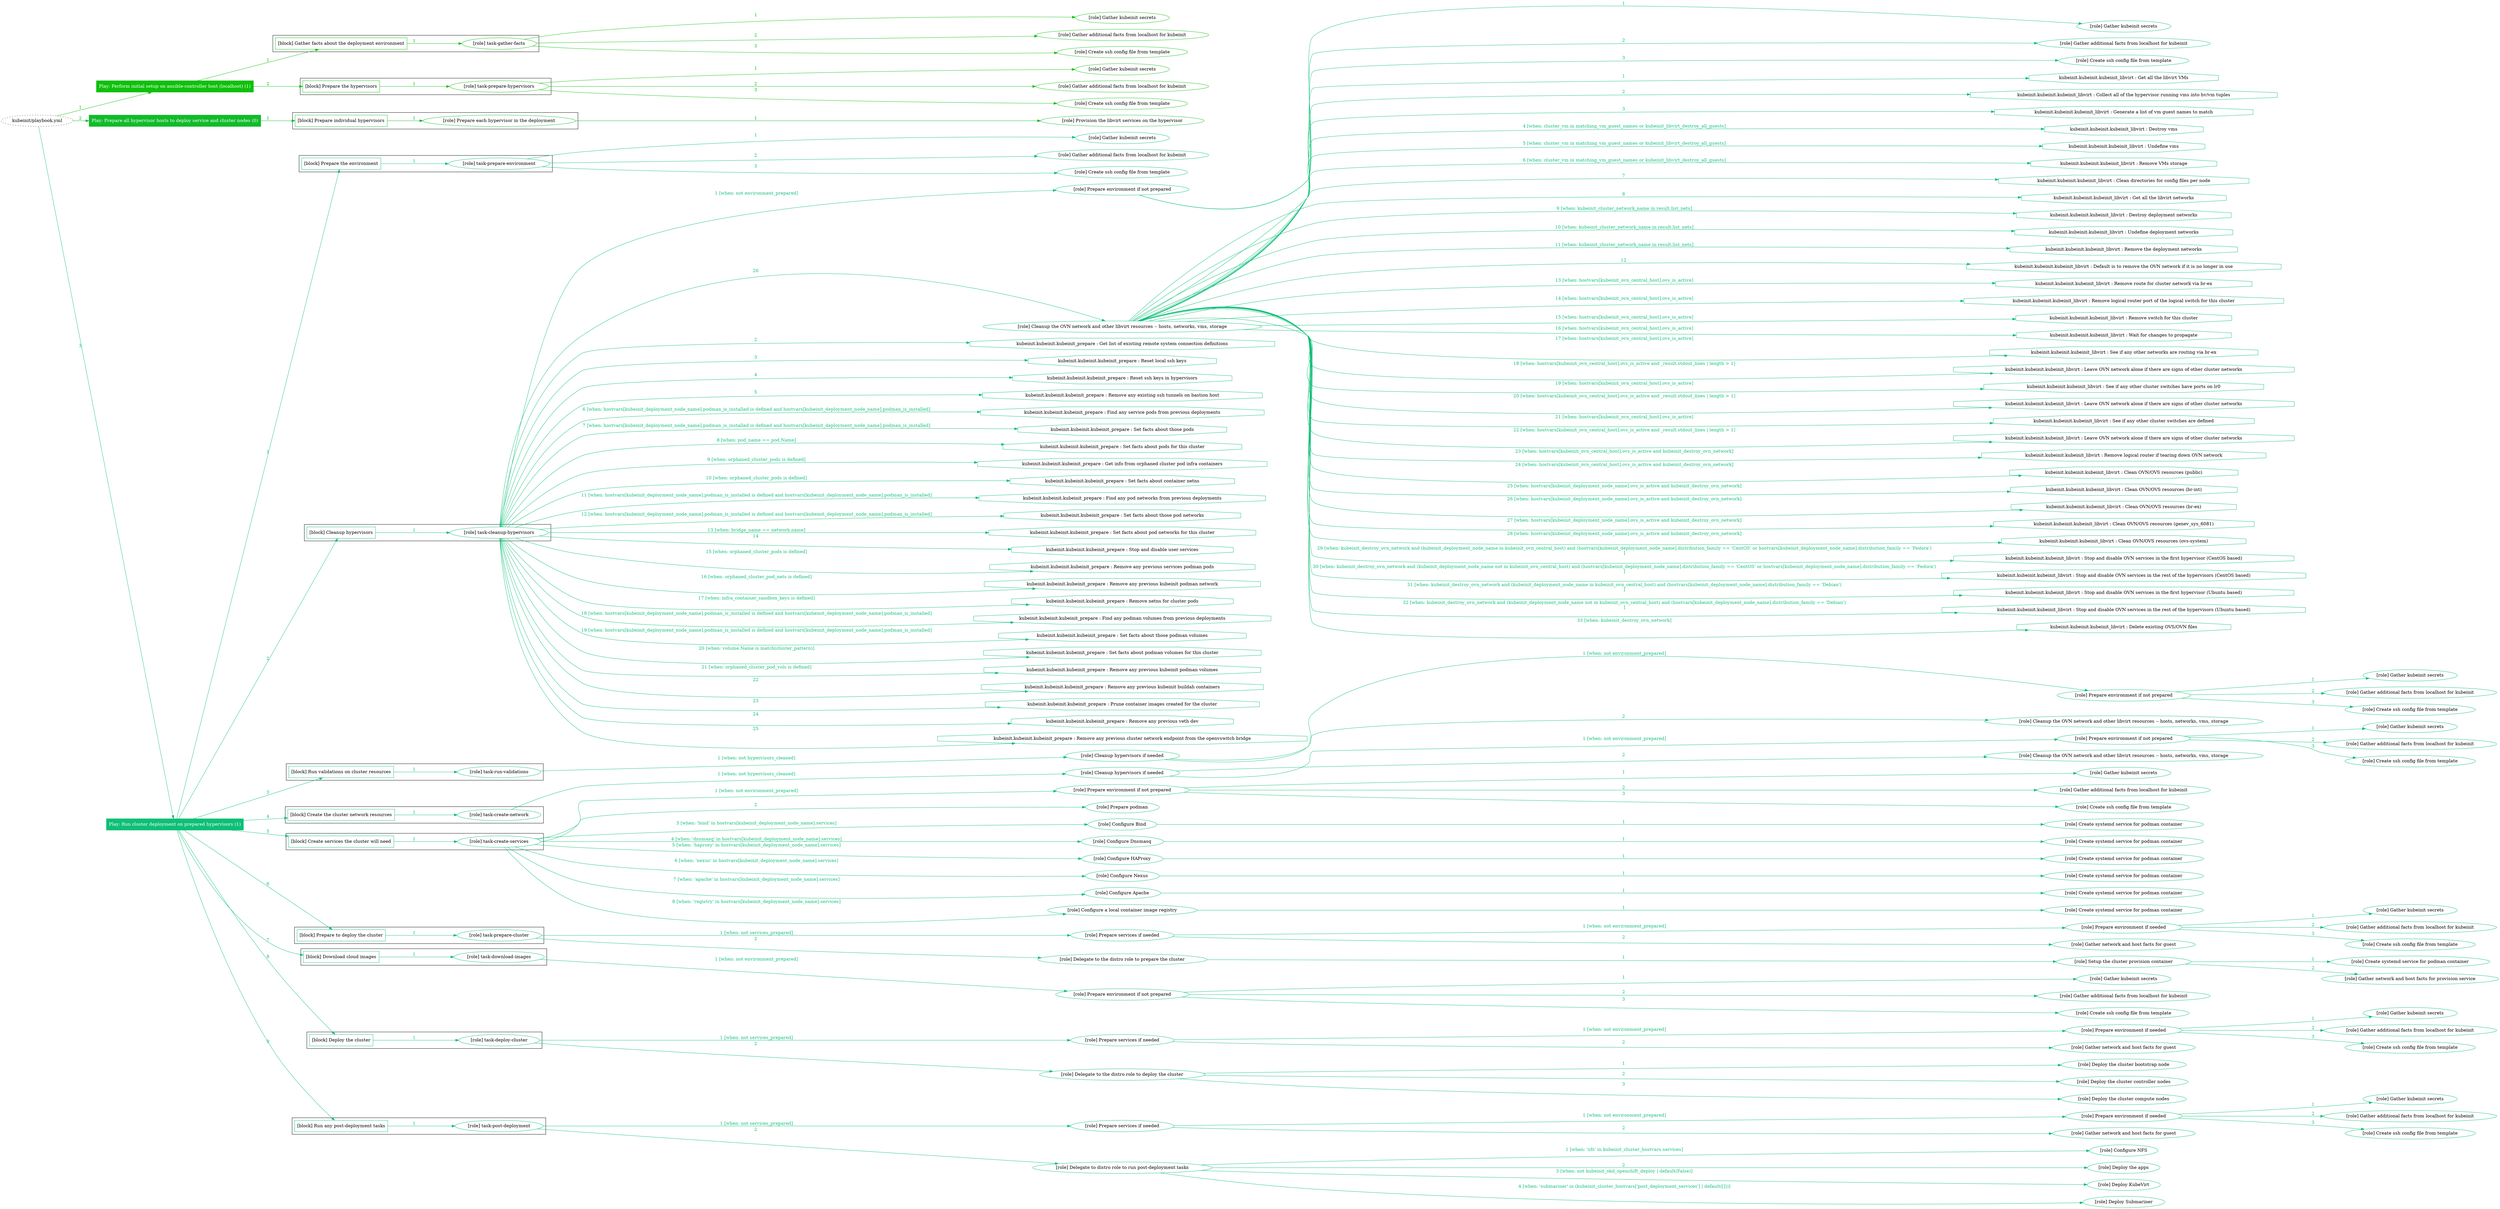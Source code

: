 digraph {
	graph [concentrate=true ordering=in rankdir=LR ratio=fill]
	edge [esep=5 sep=10]
	"kubeinit/playbook.yml" [id=root_node style=dotted]
	play_fdcb3d72 [label="Play: Perform initial setup on ansible-controller host (localhost) (1)" color="#0fc00c" fontcolor="#ffffff" id=play_fdcb3d72 shape=box style=filled tooltip=localhost]
	"kubeinit/playbook.yml" -> play_fdcb3d72 [label="1 " color="#0fc00c" fontcolor="#0fc00c" id=edge_7e9877e8 labeltooltip="1 " tooltip="1 "]
	subgraph "Gather kubeinit secrets" {
		role_06b3a6f5 [label="[role] Gather kubeinit secrets" color="#0fc00c" id=role_06b3a6f5 tooltip="Gather kubeinit secrets"]
	}
	subgraph "Gather additional facts from localhost for kubeinit" {
		role_ea8f3eae [label="[role] Gather additional facts from localhost for kubeinit" color="#0fc00c" id=role_ea8f3eae tooltip="Gather additional facts from localhost for kubeinit"]
	}
	subgraph "Create ssh config file from template" {
		role_86d40edb [label="[role] Create ssh config file from template" color="#0fc00c" id=role_86d40edb tooltip="Create ssh config file from template"]
	}
	subgraph "task-gather-facts" {
		role_804193aa [label="[role] task-gather-facts" color="#0fc00c" id=role_804193aa tooltip="task-gather-facts"]
		role_804193aa -> role_06b3a6f5 [label="1 " color="#0fc00c" fontcolor="#0fc00c" id=edge_ad43e540 labeltooltip="1 " tooltip="1 "]
		role_804193aa -> role_ea8f3eae [label="2 " color="#0fc00c" fontcolor="#0fc00c" id=edge_d5d2265a labeltooltip="2 " tooltip="2 "]
		role_804193aa -> role_86d40edb [label="3 " color="#0fc00c" fontcolor="#0fc00c" id=edge_a1a90948 labeltooltip="3 " tooltip="3 "]
	}
	subgraph "Gather kubeinit secrets" {
		role_cf3d576a [label="[role] Gather kubeinit secrets" color="#0fc00c" id=role_cf3d576a tooltip="Gather kubeinit secrets"]
	}
	subgraph "Gather additional facts from localhost for kubeinit" {
		role_b69c84c2 [label="[role] Gather additional facts from localhost for kubeinit" color="#0fc00c" id=role_b69c84c2 tooltip="Gather additional facts from localhost for kubeinit"]
	}
	subgraph "Create ssh config file from template" {
		role_00af3b7c [label="[role] Create ssh config file from template" color="#0fc00c" id=role_00af3b7c tooltip="Create ssh config file from template"]
	}
	subgraph "task-prepare-hypervisors" {
		role_bb0b88ff [label="[role] task-prepare-hypervisors" color="#0fc00c" id=role_bb0b88ff tooltip="task-prepare-hypervisors"]
		role_bb0b88ff -> role_cf3d576a [label="1 " color="#0fc00c" fontcolor="#0fc00c" id=edge_38275347 labeltooltip="1 " tooltip="1 "]
		role_bb0b88ff -> role_b69c84c2 [label="2 " color="#0fc00c" fontcolor="#0fc00c" id=edge_1592a397 labeltooltip="2 " tooltip="2 "]
		role_bb0b88ff -> role_00af3b7c [label="3 " color="#0fc00c" fontcolor="#0fc00c" id=edge_ca6659d7 labeltooltip="3 " tooltip="3 "]
	}
	subgraph "Play: Perform initial setup on ansible-controller host (localhost) (1)" {
		play_fdcb3d72 -> block_15292f8e [label=1 color="#0fc00c" fontcolor="#0fc00c" id=edge_cfc89195 labeltooltip=1 tooltip=1]
		subgraph cluster_block_15292f8e {
			block_15292f8e [label="[block] Gather facts about the deployment environment" color="#0fc00c" id=block_15292f8e labeltooltip="Gather facts about the deployment environment" shape=box tooltip="Gather facts about the deployment environment"]
			block_15292f8e -> role_804193aa [label="1 " color="#0fc00c" fontcolor="#0fc00c" id=edge_b22da332 labeltooltip="1 " tooltip="1 "]
		}
		play_fdcb3d72 -> block_d617e33f [label=2 color="#0fc00c" fontcolor="#0fc00c" id=edge_6ad4032f labeltooltip=2 tooltip=2]
		subgraph cluster_block_d617e33f {
			block_d617e33f [label="[block] Prepare the hypervisors" color="#0fc00c" id=block_d617e33f labeltooltip="Prepare the hypervisors" shape=box tooltip="Prepare the hypervisors"]
			block_d617e33f -> role_bb0b88ff [label="1 " color="#0fc00c" fontcolor="#0fc00c" id=edge_de447a98 labeltooltip="1 " tooltip="1 "]
		}
	}
	play_98c5c462 [label="Play: Prepare all hypervisor hosts to deploy service and cluster nodes (0)" color="#11bb2a" fontcolor="#ffffff" id=play_98c5c462 shape=box style=filled tooltip="Play: Prepare all hypervisor hosts to deploy service and cluster nodes (0)"]
	"kubeinit/playbook.yml" -> play_98c5c462 [label="2 " color="#11bb2a" fontcolor="#11bb2a" id=edge_669b9989 labeltooltip="2 " tooltip="2 "]
	subgraph "Provision the libvirt services on the hypervisor" {
		role_d92cc498 [label="[role] Provision the libvirt services on the hypervisor" color="#11bb2a" id=role_d92cc498 tooltip="Provision the libvirt services on the hypervisor"]
	}
	subgraph "Prepare each hypervisor in the deployment" {
		role_932547b9 [label="[role] Prepare each hypervisor in the deployment" color="#11bb2a" id=role_932547b9 tooltip="Prepare each hypervisor in the deployment"]
		role_932547b9 -> role_d92cc498 [label="1 " color="#11bb2a" fontcolor="#11bb2a" id=edge_29ef42af labeltooltip="1 " tooltip="1 "]
	}
	subgraph "Play: Prepare all hypervisor hosts to deploy service and cluster nodes (0)" {
		play_98c5c462 -> block_b26f98eb [label=1 color="#11bb2a" fontcolor="#11bb2a" id=edge_7a754801 labeltooltip=1 tooltip=1]
		subgraph cluster_block_b26f98eb {
			block_b26f98eb [label="[block] Prepare individual hypervisors" color="#11bb2a" id=block_b26f98eb labeltooltip="Prepare individual hypervisors" shape=box tooltip="Prepare individual hypervisors"]
			block_b26f98eb -> role_932547b9 [label="1 " color="#11bb2a" fontcolor="#11bb2a" id=edge_ad02760c labeltooltip="1 " tooltip="1 "]
		}
	}
	play_cbe9e3f4 [label="Play: Run cluster deployment on prepared hypervisors (1)" color="#0dbf77" fontcolor="#ffffff" id=play_cbe9e3f4 shape=box style=filled tooltip=localhost]
	"kubeinit/playbook.yml" -> play_cbe9e3f4 [label="3 " color="#0dbf77" fontcolor="#0dbf77" id=edge_007e697c labeltooltip="3 " tooltip="3 "]
	subgraph "Gather kubeinit secrets" {
		role_5bb9947d [label="[role] Gather kubeinit secrets" color="#0dbf77" id=role_5bb9947d tooltip="Gather kubeinit secrets"]
	}
	subgraph "Gather additional facts from localhost for kubeinit" {
		role_79040010 [label="[role] Gather additional facts from localhost for kubeinit" color="#0dbf77" id=role_79040010 tooltip="Gather additional facts from localhost for kubeinit"]
	}
	subgraph "Create ssh config file from template" {
		role_7bfa3ffd [label="[role] Create ssh config file from template" color="#0dbf77" id=role_7bfa3ffd tooltip="Create ssh config file from template"]
	}
	subgraph "task-prepare-environment" {
		role_d67eef5b [label="[role] task-prepare-environment" color="#0dbf77" id=role_d67eef5b tooltip="task-prepare-environment"]
		role_d67eef5b -> role_5bb9947d [label="1 " color="#0dbf77" fontcolor="#0dbf77" id=edge_0d2aaadc labeltooltip="1 " tooltip="1 "]
		role_d67eef5b -> role_79040010 [label="2 " color="#0dbf77" fontcolor="#0dbf77" id=edge_0a014d4e labeltooltip="2 " tooltip="2 "]
		role_d67eef5b -> role_7bfa3ffd [label="3 " color="#0dbf77" fontcolor="#0dbf77" id=edge_cef232e4 labeltooltip="3 " tooltip="3 "]
	}
	subgraph "Gather kubeinit secrets" {
		role_367bf668 [label="[role] Gather kubeinit secrets" color="#0dbf77" id=role_367bf668 tooltip="Gather kubeinit secrets"]
	}
	subgraph "Gather additional facts from localhost for kubeinit" {
		role_4ee8a279 [label="[role] Gather additional facts from localhost for kubeinit" color="#0dbf77" id=role_4ee8a279 tooltip="Gather additional facts from localhost for kubeinit"]
	}
	subgraph "Create ssh config file from template" {
		role_69f024a6 [label="[role] Create ssh config file from template" color="#0dbf77" id=role_69f024a6 tooltip="Create ssh config file from template"]
	}
	subgraph "Prepare environment if not prepared" {
		role_ad55bf66 [label="[role] Prepare environment if not prepared" color="#0dbf77" id=role_ad55bf66 tooltip="Prepare environment if not prepared"]
		role_ad55bf66 -> role_367bf668 [label="1 " color="#0dbf77" fontcolor="#0dbf77" id=edge_38b1c18f labeltooltip="1 " tooltip="1 "]
		role_ad55bf66 -> role_4ee8a279 [label="2 " color="#0dbf77" fontcolor="#0dbf77" id=edge_fdc58aa9 labeltooltip="2 " tooltip="2 "]
		role_ad55bf66 -> role_69f024a6 [label="3 " color="#0dbf77" fontcolor="#0dbf77" id=edge_eb208bd6 labeltooltip="3 " tooltip="3 "]
	}
	subgraph "Cleanup the OVN network and other libvirt resources -- hosts, networks, vms, storage" {
		role_752ac4f6 [label="[role] Cleanup the OVN network and other libvirt resources -- hosts, networks, vms, storage" color="#0dbf77" id=role_752ac4f6 tooltip="Cleanup the OVN network and other libvirt resources -- hosts, networks, vms, storage"]
		task_36df076a [label="kubeinit.kubeinit.kubeinit_libvirt : Get all the libvirt VMs" color="#0dbf77" id=task_36df076a shape=octagon tooltip="kubeinit.kubeinit.kubeinit_libvirt : Get all the libvirt VMs"]
		role_752ac4f6 -> task_36df076a [label="1 " color="#0dbf77" fontcolor="#0dbf77" id=edge_4c66e3fd labeltooltip="1 " tooltip="1 "]
		task_6dc9e273 [label="kubeinit.kubeinit.kubeinit_libvirt : Collect all of the hypervisor running vms into hv/vm tuples" color="#0dbf77" id=task_6dc9e273 shape=octagon tooltip="kubeinit.kubeinit.kubeinit_libvirt : Collect all of the hypervisor running vms into hv/vm tuples"]
		role_752ac4f6 -> task_6dc9e273 [label="2 " color="#0dbf77" fontcolor="#0dbf77" id=edge_7a226d35 labeltooltip="2 " tooltip="2 "]
		task_ea95460e [label="kubeinit.kubeinit.kubeinit_libvirt : Generate a list of vm guest names to match" color="#0dbf77" id=task_ea95460e shape=octagon tooltip="kubeinit.kubeinit.kubeinit_libvirt : Generate a list of vm guest names to match"]
		role_752ac4f6 -> task_ea95460e [label="3 " color="#0dbf77" fontcolor="#0dbf77" id=edge_e1bb7842 labeltooltip="3 " tooltip="3 "]
		task_65701fe5 [label="kubeinit.kubeinit.kubeinit_libvirt : Destroy vms" color="#0dbf77" id=task_65701fe5 shape=octagon tooltip="kubeinit.kubeinit.kubeinit_libvirt : Destroy vms"]
		role_752ac4f6 -> task_65701fe5 [label="4 [when: cluster_vm in matching_vm_guest_names or kubeinit_libvirt_destroy_all_guests]" color="#0dbf77" fontcolor="#0dbf77" id=edge_c7239461 labeltooltip="4 [when: cluster_vm in matching_vm_guest_names or kubeinit_libvirt_destroy_all_guests]" tooltip="4 [when: cluster_vm in matching_vm_guest_names or kubeinit_libvirt_destroy_all_guests]"]
		task_0a832ca2 [label="kubeinit.kubeinit.kubeinit_libvirt : Undefine vms" color="#0dbf77" id=task_0a832ca2 shape=octagon tooltip="kubeinit.kubeinit.kubeinit_libvirt : Undefine vms"]
		role_752ac4f6 -> task_0a832ca2 [label="5 [when: cluster_vm in matching_vm_guest_names or kubeinit_libvirt_destroy_all_guests]" color="#0dbf77" fontcolor="#0dbf77" id=edge_b81708f8 labeltooltip="5 [when: cluster_vm in matching_vm_guest_names or kubeinit_libvirt_destroy_all_guests]" tooltip="5 [when: cluster_vm in matching_vm_guest_names or kubeinit_libvirt_destroy_all_guests]"]
		task_a959f21e [label="kubeinit.kubeinit.kubeinit_libvirt : Remove VMs storage" color="#0dbf77" id=task_a959f21e shape=octagon tooltip="kubeinit.kubeinit.kubeinit_libvirt : Remove VMs storage"]
		role_752ac4f6 -> task_a959f21e [label="6 [when: cluster_vm in matching_vm_guest_names or kubeinit_libvirt_destroy_all_guests]" color="#0dbf77" fontcolor="#0dbf77" id=edge_26cdf644 labeltooltip="6 [when: cluster_vm in matching_vm_guest_names or kubeinit_libvirt_destroy_all_guests]" tooltip="6 [when: cluster_vm in matching_vm_guest_names or kubeinit_libvirt_destroy_all_guests]"]
		task_dec814f5 [label="kubeinit.kubeinit.kubeinit_libvirt : Clean directories for config files per node" color="#0dbf77" id=task_dec814f5 shape=octagon tooltip="kubeinit.kubeinit.kubeinit_libvirt : Clean directories for config files per node"]
		role_752ac4f6 -> task_dec814f5 [label="7 " color="#0dbf77" fontcolor="#0dbf77" id=edge_b5edd349 labeltooltip="7 " tooltip="7 "]
		task_b51fd096 [label="kubeinit.kubeinit.kubeinit_libvirt : Get all the libvirt networks" color="#0dbf77" id=task_b51fd096 shape=octagon tooltip="kubeinit.kubeinit.kubeinit_libvirt : Get all the libvirt networks"]
		role_752ac4f6 -> task_b51fd096 [label="8 " color="#0dbf77" fontcolor="#0dbf77" id=edge_935c45eb labeltooltip="8 " tooltip="8 "]
		task_e01f0537 [label="kubeinit.kubeinit.kubeinit_libvirt : Destroy deployment networks" color="#0dbf77" id=task_e01f0537 shape=octagon tooltip="kubeinit.kubeinit.kubeinit_libvirt : Destroy deployment networks"]
		role_752ac4f6 -> task_e01f0537 [label="9 [when: kubeinit_cluster_network_name in result.list_nets]" color="#0dbf77" fontcolor="#0dbf77" id=edge_04bc999f labeltooltip="9 [when: kubeinit_cluster_network_name in result.list_nets]" tooltip="9 [when: kubeinit_cluster_network_name in result.list_nets]"]
		task_9b506703 [label="kubeinit.kubeinit.kubeinit_libvirt : Undefine deployment networks" color="#0dbf77" id=task_9b506703 shape=octagon tooltip="kubeinit.kubeinit.kubeinit_libvirt : Undefine deployment networks"]
		role_752ac4f6 -> task_9b506703 [label="10 [when: kubeinit_cluster_network_name in result.list_nets]" color="#0dbf77" fontcolor="#0dbf77" id=edge_2e7e3ba2 labeltooltip="10 [when: kubeinit_cluster_network_name in result.list_nets]" tooltip="10 [when: kubeinit_cluster_network_name in result.list_nets]"]
		task_8291fd2e [label="kubeinit.kubeinit.kubeinit_libvirt : Remove the deployment networks" color="#0dbf77" id=task_8291fd2e shape=octagon tooltip="kubeinit.kubeinit.kubeinit_libvirt : Remove the deployment networks"]
		role_752ac4f6 -> task_8291fd2e [label="11 [when: kubeinit_cluster_network_name in result.list_nets]" color="#0dbf77" fontcolor="#0dbf77" id=edge_a58b844b labeltooltip="11 [when: kubeinit_cluster_network_name in result.list_nets]" tooltip="11 [when: kubeinit_cluster_network_name in result.list_nets]"]
		task_af3efc54 [label="kubeinit.kubeinit.kubeinit_libvirt : Default is to remove the OVN network if it is no longer in use" color="#0dbf77" id=task_af3efc54 shape=octagon tooltip="kubeinit.kubeinit.kubeinit_libvirt : Default is to remove the OVN network if it is no longer in use"]
		role_752ac4f6 -> task_af3efc54 [label="12 " color="#0dbf77" fontcolor="#0dbf77" id=edge_f6ad1110 labeltooltip="12 " tooltip="12 "]
		task_5be83cb1 [label="kubeinit.kubeinit.kubeinit_libvirt : Remove route for cluster network via br-ex" color="#0dbf77" id=task_5be83cb1 shape=octagon tooltip="kubeinit.kubeinit.kubeinit_libvirt : Remove route for cluster network via br-ex"]
		role_752ac4f6 -> task_5be83cb1 [label="13 [when: hostvars[kubeinit_ovn_central_host].ovs_is_active]" color="#0dbf77" fontcolor="#0dbf77" id=edge_08f216ba labeltooltip="13 [when: hostvars[kubeinit_ovn_central_host].ovs_is_active]" tooltip="13 [when: hostvars[kubeinit_ovn_central_host].ovs_is_active]"]
		task_f8db6bfa [label="kubeinit.kubeinit.kubeinit_libvirt : Remove logical router port of the logical switch for this cluster" color="#0dbf77" id=task_f8db6bfa shape=octagon tooltip="kubeinit.kubeinit.kubeinit_libvirt : Remove logical router port of the logical switch for this cluster"]
		role_752ac4f6 -> task_f8db6bfa [label="14 [when: hostvars[kubeinit_ovn_central_host].ovs_is_active]" color="#0dbf77" fontcolor="#0dbf77" id=edge_bef33b6f labeltooltip="14 [when: hostvars[kubeinit_ovn_central_host].ovs_is_active]" tooltip="14 [when: hostvars[kubeinit_ovn_central_host].ovs_is_active]"]
		task_a5d5c3dd [label="kubeinit.kubeinit.kubeinit_libvirt : Remove switch for this cluster" color="#0dbf77" id=task_a5d5c3dd shape=octagon tooltip="kubeinit.kubeinit.kubeinit_libvirt : Remove switch for this cluster"]
		role_752ac4f6 -> task_a5d5c3dd [label="15 [when: hostvars[kubeinit_ovn_central_host].ovs_is_active]" color="#0dbf77" fontcolor="#0dbf77" id=edge_8c64d3cb labeltooltip="15 [when: hostvars[kubeinit_ovn_central_host].ovs_is_active]" tooltip="15 [when: hostvars[kubeinit_ovn_central_host].ovs_is_active]"]
		task_d28d523b [label="kubeinit.kubeinit.kubeinit_libvirt : Wait for changes to propagate" color="#0dbf77" id=task_d28d523b shape=octagon tooltip="kubeinit.kubeinit.kubeinit_libvirt : Wait for changes to propagate"]
		role_752ac4f6 -> task_d28d523b [label="16 [when: hostvars[kubeinit_ovn_central_host].ovs_is_active]" color="#0dbf77" fontcolor="#0dbf77" id=edge_2cf34205 labeltooltip="16 [when: hostvars[kubeinit_ovn_central_host].ovs_is_active]" tooltip="16 [when: hostvars[kubeinit_ovn_central_host].ovs_is_active]"]
		task_00e02be3 [label="kubeinit.kubeinit.kubeinit_libvirt : See if any other networks are routing via br-ex" color="#0dbf77" id=task_00e02be3 shape=octagon tooltip="kubeinit.kubeinit.kubeinit_libvirt : See if any other networks are routing via br-ex"]
		role_752ac4f6 -> task_00e02be3 [label="17 [when: hostvars[kubeinit_ovn_central_host].ovs_is_active]" color="#0dbf77" fontcolor="#0dbf77" id=edge_223703f0 labeltooltip="17 [when: hostvars[kubeinit_ovn_central_host].ovs_is_active]" tooltip="17 [when: hostvars[kubeinit_ovn_central_host].ovs_is_active]"]
		task_a3abb58c [label="kubeinit.kubeinit.kubeinit_libvirt : Leave OVN network alone if there are signs of other cluster networks" color="#0dbf77" id=task_a3abb58c shape=octagon tooltip="kubeinit.kubeinit.kubeinit_libvirt : Leave OVN network alone if there are signs of other cluster networks"]
		role_752ac4f6 -> task_a3abb58c [label="18 [when: hostvars[kubeinit_ovn_central_host].ovs_is_active and _result.stdout_lines | length > 1]" color="#0dbf77" fontcolor="#0dbf77" id=edge_d679fd3f labeltooltip="18 [when: hostvars[kubeinit_ovn_central_host].ovs_is_active and _result.stdout_lines | length > 1]" tooltip="18 [when: hostvars[kubeinit_ovn_central_host].ovs_is_active and _result.stdout_lines | length > 1]"]
		task_beb5dff9 [label="kubeinit.kubeinit.kubeinit_libvirt : See if any other cluster switches have ports on lr0" color="#0dbf77" id=task_beb5dff9 shape=octagon tooltip="kubeinit.kubeinit.kubeinit_libvirt : See if any other cluster switches have ports on lr0"]
		role_752ac4f6 -> task_beb5dff9 [label="19 [when: hostvars[kubeinit_ovn_central_host].ovs_is_active]" color="#0dbf77" fontcolor="#0dbf77" id=edge_8d270f5f labeltooltip="19 [when: hostvars[kubeinit_ovn_central_host].ovs_is_active]" tooltip="19 [when: hostvars[kubeinit_ovn_central_host].ovs_is_active]"]
		task_d4ba8c26 [label="kubeinit.kubeinit.kubeinit_libvirt : Leave OVN network alone if there are signs of other cluster networks" color="#0dbf77" id=task_d4ba8c26 shape=octagon tooltip="kubeinit.kubeinit.kubeinit_libvirt : Leave OVN network alone if there are signs of other cluster networks"]
		role_752ac4f6 -> task_d4ba8c26 [label="20 [when: hostvars[kubeinit_ovn_central_host].ovs_is_active and _result.stdout_lines | length > 1]" color="#0dbf77" fontcolor="#0dbf77" id=edge_bff03e13 labeltooltip="20 [when: hostvars[kubeinit_ovn_central_host].ovs_is_active and _result.stdout_lines | length > 1]" tooltip="20 [when: hostvars[kubeinit_ovn_central_host].ovs_is_active and _result.stdout_lines | length > 1]"]
		task_8c31a067 [label="kubeinit.kubeinit.kubeinit_libvirt : See if any other cluster switches are defined" color="#0dbf77" id=task_8c31a067 shape=octagon tooltip="kubeinit.kubeinit.kubeinit_libvirt : See if any other cluster switches are defined"]
		role_752ac4f6 -> task_8c31a067 [label="21 [when: hostvars[kubeinit_ovn_central_host].ovs_is_active]" color="#0dbf77" fontcolor="#0dbf77" id=edge_1ee4ea57 labeltooltip="21 [when: hostvars[kubeinit_ovn_central_host].ovs_is_active]" tooltip="21 [when: hostvars[kubeinit_ovn_central_host].ovs_is_active]"]
		task_eada6190 [label="kubeinit.kubeinit.kubeinit_libvirt : Leave OVN network alone if there are signs of other cluster networks" color="#0dbf77" id=task_eada6190 shape=octagon tooltip="kubeinit.kubeinit.kubeinit_libvirt : Leave OVN network alone if there are signs of other cluster networks"]
		role_752ac4f6 -> task_eada6190 [label="22 [when: hostvars[kubeinit_ovn_central_host].ovs_is_active and _result.stdout_lines | length > 1]" color="#0dbf77" fontcolor="#0dbf77" id=edge_924b53bb labeltooltip="22 [when: hostvars[kubeinit_ovn_central_host].ovs_is_active and _result.stdout_lines | length > 1]" tooltip="22 [when: hostvars[kubeinit_ovn_central_host].ovs_is_active and _result.stdout_lines | length > 1]"]
		task_39528ea6 [label="kubeinit.kubeinit.kubeinit_libvirt : Remove logical router if tearing down OVN network" color="#0dbf77" id=task_39528ea6 shape=octagon tooltip="kubeinit.kubeinit.kubeinit_libvirt : Remove logical router if tearing down OVN network"]
		role_752ac4f6 -> task_39528ea6 [label="23 [when: hostvars[kubeinit_ovn_central_host].ovs_is_active and kubeinit_destroy_ovn_network]" color="#0dbf77" fontcolor="#0dbf77" id=edge_04136184 labeltooltip="23 [when: hostvars[kubeinit_ovn_central_host].ovs_is_active and kubeinit_destroy_ovn_network]" tooltip="23 [when: hostvars[kubeinit_ovn_central_host].ovs_is_active and kubeinit_destroy_ovn_network]"]
		task_f88bed0e [label="kubeinit.kubeinit.kubeinit_libvirt : Clean OVN/OVS resources (public)" color="#0dbf77" id=task_f88bed0e shape=octagon tooltip="kubeinit.kubeinit.kubeinit_libvirt : Clean OVN/OVS resources (public)"]
		role_752ac4f6 -> task_f88bed0e [label="24 [when: hostvars[kubeinit_ovn_central_host].ovs_is_active and kubeinit_destroy_ovn_network]" color="#0dbf77" fontcolor="#0dbf77" id=edge_e1e02cf5 labeltooltip="24 [when: hostvars[kubeinit_ovn_central_host].ovs_is_active and kubeinit_destroy_ovn_network]" tooltip="24 [when: hostvars[kubeinit_ovn_central_host].ovs_is_active and kubeinit_destroy_ovn_network]"]
		task_718feb37 [label="kubeinit.kubeinit.kubeinit_libvirt : Clean OVN/OVS resources (br-int)" color="#0dbf77" id=task_718feb37 shape=octagon tooltip="kubeinit.kubeinit.kubeinit_libvirt : Clean OVN/OVS resources (br-int)"]
		role_752ac4f6 -> task_718feb37 [label="25 [when: hostvars[kubeinit_deployment_node_name].ovs_is_active and kubeinit_destroy_ovn_network]" color="#0dbf77" fontcolor="#0dbf77" id=edge_e52ec13f labeltooltip="25 [when: hostvars[kubeinit_deployment_node_name].ovs_is_active and kubeinit_destroy_ovn_network]" tooltip="25 [when: hostvars[kubeinit_deployment_node_name].ovs_is_active and kubeinit_destroy_ovn_network]"]
		task_2874d0b7 [label="kubeinit.kubeinit.kubeinit_libvirt : Clean OVN/OVS resources (br-ex)" color="#0dbf77" id=task_2874d0b7 shape=octagon tooltip="kubeinit.kubeinit.kubeinit_libvirt : Clean OVN/OVS resources (br-ex)"]
		role_752ac4f6 -> task_2874d0b7 [label="26 [when: hostvars[kubeinit_deployment_node_name].ovs_is_active and kubeinit_destroy_ovn_network]" color="#0dbf77" fontcolor="#0dbf77" id=edge_c63f96f3 labeltooltip="26 [when: hostvars[kubeinit_deployment_node_name].ovs_is_active and kubeinit_destroy_ovn_network]" tooltip="26 [when: hostvars[kubeinit_deployment_node_name].ovs_is_active and kubeinit_destroy_ovn_network]"]
		task_2ca45225 [label="kubeinit.kubeinit.kubeinit_libvirt : Clean OVN/OVS resources (genev_sys_6081)" color="#0dbf77" id=task_2ca45225 shape=octagon tooltip="kubeinit.kubeinit.kubeinit_libvirt : Clean OVN/OVS resources (genev_sys_6081)"]
		role_752ac4f6 -> task_2ca45225 [label="27 [when: hostvars[kubeinit_deployment_node_name].ovs_is_active and kubeinit_destroy_ovn_network]" color="#0dbf77" fontcolor="#0dbf77" id=edge_895e4871 labeltooltip="27 [when: hostvars[kubeinit_deployment_node_name].ovs_is_active and kubeinit_destroy_ovn_network]" tooltip="27 [when: hostvars[kubeinit_deployment_node_name].ovs_is_active and kubeinit_destroy_ovn_network]"]
		task_c66ef5ef [label="kubeinit.kubeinit.kubeinit_libvirt : Clean OVN/OVS resources (ovs-system)" color="#0dbf77" id=task_c66ef5ef shape=octagon tooltip="kubeinit.kubeinit.kubeinit_libvirt : Clean OVN/OVS resources (ovs-system)"]
		role_752ac4f6 -> task_c66ef5ef [label="28 [when: hostvars[kubeinit_deployment_node_name].ovs_is_active and kubeinit_destroy_ovn_network]" color="#0dbf77" fontcolor="#0dbf77" id=edge_83c4d71d labeltooltip="28 [when: hostvars[kubeinit_deployment_node_name].ovs_is_active and kubeinit_destroy_ovn_network]" tooltip="28 [when: hostvars[kubeinit_deployment_node_name].ovs_is_active and kubeinit_destroy_ovn_network]"]
		task_e4859220 [label="kubeinit.kubeinit.kubeinit_libvirt : Stop and disable OVN services in the first hypervisor (CentOS based)" color="#0dbf77" id=task_e4859220 shape=octagon tooltip="kubeinit.kubeinit.kubeinit_libvirt : Stop and disable OVN services in the first hypervisor (CentOS based)"]
		role_752ac4f6 -> task_e4859220 [label="29 [when: kubeinit_destroy_ovn_network and (kubeinit_deployment_node_name in kubeinit_ovn_central_host) and (hostvars[kubeinit_deployment_node_name].distribution_family == 'CentOS' or hostvars[kubeinit_deployment_node_name].distribution_family == 'Fedora')
]" color="#0dbf77" fontcolor="#0dbf77" id=edge_b3362213 labeltooltip="29 [when: kubeinit_destroy_ovn_network and (kubeinit_deployment_node_name in kubeinit_ovn_central_host) and (hostvars[kubeinit_deployment_node_name].distribution_family == 'CentOS' or hostvars[kubeinit_deployment_node_name].distribution_family == 'Fedora')
]" tooltip="29 [when: kubeinit_destroy_ovn_network and (kubeinit_deployment_node_name in kubeinit_ovn_central_host) and (hostvars[kubeinit_deployment_node_name].distribution_family == 'CentOS' or hostvars[kubeinit_deployment_node_name].distribution_family == 'Fedora')
]"]
		task_42f75b08 [label="kubeinit.kubeinit.kubeinit_libvirt : Stop and disable OVN services in the rest of the hypervisors (CentOS based)" color="#0dbf77" id=task_42f75b08 shape=octagon tooltip="kubeinit.kubeinit.kubeinit_libvirt : Stop and disable OVN services in the rest of the hypervisors (CentOS based)"]
		role_752ac4f6 -> task_42f75b08 [label="30 [when: kubeinit_destroy_ovn_network and (kubeinit_deployment_node_name not in kubeinit_ovn_central_host) and (hostvars[kubeinit_deployment_node_name].distribution_family == 'CentOS' or hostvars[kubeinit_deployment_node_name].distribution_family == 'Fedora')
]" color="#0dbf77" fontcolor="#0dbf77" id=edge_a820b51d labeltooltip="30 [when: kubeinit_destroy_ovn_network and (kubeinit_deployment_node_name not in kubeinit_ovn_central_host) and (hostvars[kubeinit_deployment_node_name].distribution_family == 'CentOS' or hostvars[kubeinit_deployment_node_name].distribution_family == 'Fedora')
]" tooltip="30 [when: kubeinit_destroy_ovn_network and (kubeinit_deployment_node_name not in kubeinit_ovn_central_host) and (hostvars[kubeinit_deployment_node_name].distribution_family == 'CentOS' or hostvars[kubeinit_deployment_node_name].distribution_family == 'Fedora')
]"]
		task_27f8e381 [label="kubeinit.kubeinit.kubeinit_libvirt : Stop and disable OVN services in the first hypervisor (Ubuntu based)" color="#0dbf77" id=task_27f8e381 shape=octagon tooltip="kubeinit.kubeinit.kubeinit_libvirt : Stop and disable OVN services in the first hypervisor (Ubuntu based)"]
		role_752ac4f6 -> task_27f8e381 [label="31 [when: kubeinit_destroy_ovn_network and (kubeinit_deployment_node_name in kubeinit_ovn_central_host) and (hostvars[kubeinit_deployment_node_name].distribution_family == 'Debian')
]" color="#0dbf77" fontcolor="#0dbf77" id=edge_d6be4404 labeltooltip="31 [when: kubeinit_destroy_ovn_network and (kubeinit_deployment_node_name in kubeinit_ovn_central_host) and (hostvars[kubeinit_deployment_node_name].distribution_family == 'Debian')
]" tooltip="31 [when: kubeinit_destroy_ovn_network and (kubeinit_deployment_node_name in kubeinit_ovn_central_host) and (hostvars[kubeinit_deployment_node_name].distribution_family == 'Debian')
]"]
		task_231eea46 [label="kubeinit.kubeinit.kubeinit_libvirt : Stop and disable OVN services in the rest of the hypervisors (Ubuntu based)" color="#0dbf77" id=task_231eea46 shape=octagon tooltip="kubeinit.kubeinit.kubeinit_libvirt : Stop and disable OVN services in the rest of the hypervisors (Ubuntu based)"]
		role_752ac4f6 -> task_231eea46 [label="32 [when: kubeinit_destroy_ovn_network and (kubeinit_deployment_node_name not in kubeinit_ovn_central_host) and (hostvars[kubeinit_deployment_node_name].distribution_family == 'Debian')
]" color="#0dbf77" fontcolor="#0dbf77" id=edge_660a9f7d labeltooltip="32 [when: kubeinit_destroy_ovn_network and (kubeinit_deployment_node_name not in kubeinit_ovn_central_host) and (hostvars[kubeinit_deployment_node_name].distribution_family == 'Debian')
]" tooltip="32 [when: kubeinit_destroy_ovn_network and (kubeinit_deployment_node_name not in kubeinit_ovn_central_host) and (hostvars[kubeinit_deployment_node_name].distribution_family == 'Debian')
]"]
		task_5b6a85cd [label="kubeinit.kubeinit.kubeinit_libvirt : Delete existing OVS/OVN files" color="#0dbf77" id=task_5b6a85cd shape=octagon tooltip="kubeinit.kubeinit.kubeinit_libvirt : Delete existing OVS/OVN files"]
		role_752ac4f6 -> task_5b6a85cd [label="33 [when: kubeinit_destroy_ovn_network]" color="#0dbf77" fontcolor="#0dbf77" id=edge_0cb751e2 labeltooltip="33 [when: kubeinit_destroy_ovn_network]" tooltip="33 [when: kubeinit_destroy_ovn_network]"]
	}
	subgraph "task-cleanup-hypervisors" {
		role_beff9a69 [label="[role] task-cleanup-hypervisors" color="#0dbf77" id=role_beff9a69 tooltip="task-cleanup-hypervisors"]
		role_beff9a69 -> role_ad55bf66 [label="1 [when: not environment_prepared]" color="#0dbf77" fontcolor="#0dbf77" id=edge_7e2e13a9 labeltooltip="1 [when: not environment_prepared]" tooltip="1 [when: not environment_prepared]"]
		task_a886a9c6 [label="kubeinit.kubeinit.kubeinit_prepare : Get list of existing remote system connection definitions" color="#0dbf77" id=task_a886a9c6 shape=octagon tooltip="kubeinit.kubeinit.kubeinit_prepare : Get list of existing remote system connection definitions"]
		role_beff9a69 -> task_a886a9c6 [label="2 " color="#0dbf77" fontcolor="#0dbf77" id=edge_ba40f408 labeltooltip="2 " tooltip="2 "]
		task_ac0a9f5e [label="kubeinit.kubeinit.kubeinit_prepare : Reset local ssh keys" color="#0dbf77" id=task_ac0a9f5e shape=octagon tooltip="kubeinit.kubeinit.kubeinit_prepare : Reset local ssh keys"]
		role_beff9a69 -> task_ac0a9f5e [label="3 " color="#0dbf77" fontcolor="#0dbf77" id=edge_e7305713 labeltooltip="3 " tooltip="3 "]
		task_29a305b0 [label="kubeinit.kubeinit.kubeinit_prepare : Reset ssh keys in hypervisors" color="#0dbf77" id=task_29a305b0 shape=octagon tooltip="kubeinit.kubeinit.kubeinit_prepare : Reset ssh keys in hypervisors"]
		role_beff9a69 -> task_29a305b0 [label="4 " color="#0dbf77" fontcolor="#0dbf77" id=edge_7b71a25b labeltooltip="4 " tooltip="4 "]
		task_c0d8e641 [label="kubeinit.kubeinit.kubeinit_prepare : Remove any existing ssh tunnels on bastion host" color="#0dbf77" id=task_c0d8e641 shape=octagon tooltip="kubeinit.kubeinit.kubeinit_prepare : Remove any existing ssh tunnels on bastion host"]
		role_beff9a69 -> task_c0d8e641 [label="5 " color="#0dbf77" fontcolor="#0dbf77" id=edge_5787c449 labeltooltip="5 " tooltip="5 "]
		task_26f481cf [label="kubeinit.kubeinit.kubeinit_prepare : Find any service pods from previous deployments" color="#0dbf77" id=task_26f481cf shape=octagon tooltip="kubeinit.kubeinit.kubeinit_prepare : Find any service pods from previous deployments"]
		role_beff9a69 -> task_26f481cf [label="6 [when: hostvars[kubeinit_deployment_node_name].podman_is_installed is defined and hostvars[kubeinit_deployment_node_name].podman_is_installed]" color="#0dbf77" fontcolor="#0dbf77" id=edge_2609d33e labeltooltip="6 [when: hostvars[kubeinit_deployment_node_name].podman_is_installed is defined and hostvars[kubeinit_deployment_node_name].podman_is_installed]" tooltip="6 [when: hostvars[kubeinit_deployment_node_name].podman_is_installed is defined and hostvars[kubeinit_deployment_node_name].podman_is_installed]"]
		task_5050937b [label="kubeinit.kubeinit.kubeinit_prepare : Set facts about those pods" color="#0dbf77" id=task_5050937b shape=octagon tooltip="kubeinit.kubeinit.kubeinit_prepare : Set facts about those pods"]
		role_beff9a69 -> task_5050937b [label="7 [when: hostvars[kubeinit_deployment_node_name].podman_is_installed is defined and hostvars[kubeinit_deployment_node_name].podman_is_installed]" color="#0dbf77" fontcolor="#0dbf77" id=edge_cc3713d2 labeltooltip="7 [when: hostvars[kubeinit_deployment_node_name].podman_is_installed is defined and hostvars[kubeinit_deployment_node_name].podman_is_installed]" tooltip="7 [when: hostvars[kubeinit_deployment_node_name].podman_is_installed is defined and hostvars[kubeinit_deployment_node_name].podman_is_installed]"]
		task_749a9c80 [label="kubeinit.kubeinit.kubeinit_prepare : Set facts about pods for this cluster" color="#0dbf77" id=task_749a9c80 shape=octagon tooltip="kubeinit.kubeinit.kubeinit_prepare : Set facts about pods for this cluster"]
		role_beff9a69 -> task_749a9c80 [label="8 [when: pod_name == pod.Name]" color="#0dbf77" fontcolor="#0dbf77" id=edge_4bd17071 labeltooltip="8 [when: pod_name == pod.Name]" tooltip="8 [when: pod_name == pod.Name]"]
		task_ada9e7dc [label="kubeinit.kubeinit.kubeinit_prepare : Get info from orphaned cluster pod infra containers" color="#0dbf77" id=task_ada9e7dc shape=octagon tooltip="kubeinit.kubeinit.kubeinit_prepare : Get info from orphaned cluster pod infra containers"]
		role_beff9a69 -> task_ada9e7dc [label="9 [when: orphaned_cluster_pods is defined]" color="#0dbf77" fontcolor="#0dbf77" id=edge_36cd1396 labeltooltip="9 [when: orphaned_cluster_pods is defined]" tooltip="9 [when: orphaned_cluster_pods is defined]"]
		task_5ed1ece0 [label="kubeinit.kubeinit.kubeinit_prepare : Set facts about container netns" color="#0dbf77" id=task_5ed1ece0 shape=octagon tooltip="kubeinit.kubeinit.kubeinit_prepare : Set facts about container netns"]
		role_beff9a69 -> task_5ed1ece0 [label="10 [when: orphaned_cluster_pods is defined]" color="#0dbf77" fontcolor="#0dbf77" id=edge_45eb3eaa labeltooltip="10 [when: orphaned_cluster_pods is defined]" tooltip="10 [when: orphaned_cluster_pods is defined]"]
		task_33d199d5 [label="kubeinit.kubeinit.kubeinit_prepare : Find any pod networks from previous deployments" color="#0dbf77" id=task_33d199d5 shape=octagon tooltip="kubeinit.kubeinit.kubeinit_prepare : Find any pod networks from previous deployments"]
		role_beff9a69 -> task_33d199d5 [label="11 [when: hostvars[kubeinit_deployment_node_name].podman_is_installed is defined and hostvars[kubeinit_deployment_node_name].podman_is_installed]" color="#0dbf77" fontcolor="#0dbf77" id=edge_5fab5517 labeltooltip="11 [when: hostvars[kubeinit_deployment_node_name].podman_is_installed is defined and hostvars[kubeinit_deployment_node_name].podman_is_installed]" tooltip="11 [when: hostvars[kubeinit_deployment_node_name].podman_is_installed is defined and hostvars[kubeinit_deployment_node_name].podman_is_installed]"]
		task_573da128 [label="kubeinit.kubeinit.kubeinit_prepare : Set facts about those pod networks" color="#0dbf77" id=task_573da128 shape=octagon tooltip="kubeinit.kubeinit.kubeinit_prepare : Set facts about those pod networks"]
		role_beff9a69 -> task_573da128 [label="12 [when: hostvars[kubeinit_deployment_node_name].podman_is_installed is defined and hostvars[kubeinit_deployment_node_name].podman_is_installed]" color="#0dbf77" fontcolor="#0dbf77" id=edge_3bdcb598 labeltooltip="12 [when: hostvars[kubeinit_deployment_node_name].podman_is_installed is defined and hostvars[kubeinit_deployment_node_name].podman_is_installed]" tooltip="12 [when: hostvars[kubeinit_deployment_node_name].podman_is_installed is defined and hostvars[kubeinit_deployment_node_name].podman_is_installed]"]
		task_2abfb505 [label="kubeinit.kubeinit.kubeinit_prepare : Set facts about pod networks for this cluster" color="#0dbf77" id=task_2abfb505 shape=octagon tooltip="kubeinit.kubeinit.kubeinit_prepare : Set facts about pod networks for this cluster"]
		role_beff9a69 -> task_2abfb505 [label="13 [when: bridge_name == network.name]" color="#0dbf77" fontcolor="#0dbf77" id=edge_22be4284 labeltooltip="13 [when: bridge_name == network.name]" tooltip="13 [when: bridge_name == network.name]"]
		task_754dc7cf [label="kubeinit.kubeinit.kubeinit_prepare : Stop and disable user services" color="#0dbf77" id=task_754dc7cf shape=octagon tooltip="kubeinit.kubeinit.kubeinit_prepare : Stop and disable user services"]
		role_beff9a69 -> task_754dc7cf [label="14 " color="#0dbf77" fontcolor="#0dbf77" id=edge_fdd8f79d labeltooltip="14 " tooltip="14 "]
		task_ac1c084b [label="kubeinit.kubeinit.kubeinit_prepare : Remove any previous services podman pods" color="#0dbf77" id=task_ac1c084b shape=octagon tooltip="kubeinit.kubeinit.kubeinit_prepare : Remove any previous services podman pods"]
		role_beff9a69 -> task_ac1c084b [label="15 [when: orphaned_cluster_pods is defined]" color="#0dbf77" fontcolor="#0dbf77" id=edge_8ab336f0 labeltooltip="15 [when: orphaned_cluster_pods is defined]" tooltip="15 [when: orphaned_cluster_pods is defined]"]
		task_433a89f3 [label="kubeinit.kubeinit.kubeinit_prepare : Remove any previous kubeinit podman network" color="#0dbf77" id=task_433a89f3 shape=octagon tooltip="kubeinit.kubeinit.kubeinit_prepare : Remove any previous kubeinit podman network"]
		role_beff9a69 -> task_433a89f3 [label="16 [when: orphaned_cluster_pod_nets is defined]" color="#0dbf77" fontcolor="#0dbf77" id=edge_981c8f94 labeltooltip="16 [when: orphaned_cluster_pod_nets is defined]" tooltip="16 [when: orphaned_cluster_pod_nets is defined]"]
		task_794a7e38 [label="kubeinit.kubeinit.kubeinit_prepare : Remove netns for cluster pods" color="#0dbf77" id=task_794a7e38 shape=octagon tooltip="kubeinit.kubeinit.kubeinit_prepare : Remove netns for cluster pods"]
		role_beff9a69 -> task_794a7e38 [label="17 [when: infra_container_sandbox_keys is defined]" color="#0dbf77" fontcolor="#0dbf77" id=edge_c50c8303 labeltooltip="17 [when: infra_container_sandbox_keys is defined]" tooltip="17 [when: infra_container_sandbox_keys is defined]"]
		task_75a7de99 [label="kubeinit.kubeinit.kubeinit_prepare : Find any podman volumes from previous deployments" color="#0dbf77" id=task_75a7de99 shape=octagon tooltip="kubeinit.kubeinit.kubeinit_prepare : Find any podman volumes from previous deployments"]
		role_beff9a69 -> task_75a7de99 [label="18 [when: hostvars[kubeinit_deployment_node_name].podman_is_installed is defined and hostvars[kubeinit_deployment_node_name].podman_is_installed]" color="#0dbf77" fontcolor="#0dbf77" id=edge_e11ea75c labeltooltip="18 [when: hostvars[kubeinit_deployment_node_name].podman_is_installed is defined and hostvars[kubeinit_deployment_node_name].podman_is_installed]" tooltip="18 [when: hostvars[kubeinit_deployment_node_name].podman_is_installed is defined and hostvars[kubeinit_deployment_node_name].podman_is_installed]"]
		task_4b60796b [label="kubeinit.kubeinit.kubeinit_prepare : Set facts about those podman volumes" color="#0dbf77" id=task_4b60796b shape=octagon tooltip="kubeinit.kubeinit.kubeinit_prepare : Set facts about those podman volumes"]
		role_beff9a69 -> task_4b60796b [label="19 [when: hostvars[kubeinit_deployment_node_name].podman_is_installed is defined and hostvars[kubeinit_deployment_node_name].podman_is_installed]" color="#0dbf77" fontcolor="#0dbf77" id=edge_37bfca4b labeltooltip="19 [when: hostvars[kubeinit_deployment_node_name].podman_is_installed is defined and hostvars[kubeinit_deployment_node_name].podman_is_installed]" tooltip="19 [when: hostvars[kubeinit_deployment_node_name].podman_is_installed is defined and hostvars[kubeinit_deployment_node_name].podman_is_installed]"]
		task_ee662aba [label="kubeinit.kubeinit.kubeinit_prepare : Set facts about podman volumes for this cluster" color="#0dbf77" id=task_ee662aba shape=octagon tooltip="kubeinit.kubeinit.kubeinit_prepare : Set facts about podman volumes for this cluster"]
		role_beff9a69 -> task_ee662aba [label="20 [when: volume.Name is match(cluster_pattern)]" color="#0dbf77" fontcolor="#0dbf77" id=edge_6b0c14d2 labeltooltip="20 [when: volume.Name is match(cluster_pattern)]" tooltip="20 [when: volume.Name is match(cluster_pattern)]"]
		task_3fde6fde [label="kubeinit.kubeinit.kubeinit_prepare : Remove any previous kubeinit podman volumes" color="#0dbf77" id=task_3fde6fde shape=octagon tooltip="kubeinit.kubeinit.kubeinit_prepare : Remove any previous kubeinit podman volumes"]
		role_beff9a69 -> task_3fde6fde [label="21 [when: orphaned_cluster_pod_vols is defined]" color="#0dbf77" fontcolor="#0dbf77" id=edge_f68213e4 labeltooltip="21 [when: orphaned_cluster_pod_vols is defined]" tooltip="21 [when: orphaned_cluster_pod_vols is defined]"]
		task_18bf7e0d [label="kubeinit.kubeinit.kubeinit_prepare : Remove any previous kubeinit buildah containers" color="#0dbf77" id=task_18bf7e0d shape=octagon tooltip="kubeinit.kubeinit.kubeinit_prepare : Remove any previous kubeinit buildah containers"]
		role_beff9a69 -> task_18bf7e0d [label="22 " color="#0dbf77" fontcolor="#0dbf77" id=edge_5288b267 labeltooltip="22 " tooltip="22 "]
		task_682343da [label="kubeinit.kubeinit.kubeinit_prepare : Prune container images created for the cluster" color="#0dbf77" id=task_682343da shape=octagon tooltip="kubeinit.kubeinit.kubeinit_prepare : Prune container images created for the cluster"]
		role_beff9a69 -> task_682343da [label="23 " color="#0dbf77" fontcolor="#0dbf77" id=edge_f44c3a9c labeltooltip="23 " tooltip="23 "]
		task_8fea19a5 [label="kubeinit.kubeinit.kubeinit_prepare : Remove any previous veth dev" color="#0dbf77" id=task_8fea19a5 shape=octagon tooltip="kubeinit.kubeinit.kubeinit_prepare : Remove any previous veth dev"]
		role_beff9a69 -> task_8fea19a5 [label="24 " color="#0dbf77" fontcolor="#0dbf77" id=edge_572f12b3 labeltooltip="24 " tooltip="24 "]
		task_19ea2e88 [label="kubeinit.kubeinit.kubeinit_prepare : Remove any previous cluster network endpoint from the openvswitch bridge" color="#0dbf77" id=task_19ea2e88 shape=octagon tooltip="kubeinit.kubeinit.kubeinit_prepare : Remove any previous cluster network endpoint from the openvswitch bridge"]
		role_beff9a69 -> task_19ea2e88 [label="25 " color="#0dbf77" fontcolor="#0dbf77" id=edge_7b5a6520 labeltooltip="25 " tooltip="25 "]
		role_beff9a69 -> role_752ac4f6 [label="26 " color="#0dbf77" fontcolor="#0dbf77" id=edge_25588961 labeltooltip="26 " tooltip="26 "]
	}
	subgraph "Gather kubeinit secrets" {
		role_cb3b6fbc [label="[role] Gather kubeinit secrets" color="#0dbf77" id=role_cb3b6fbc tooltip="Gather kubeinit secrets"]
	}
	subgraph "Gather additional facts from localhost for kubeinit" {
		role_547accbf [label="[role] Gather additional facts from localhost for kubeinit" color="#0dbf77" id=role_547accbf tooltip="Gather additional facts from localhost for kubeinit"]
	}
	subgraph "Create ssh config file from template" {
		role_0da90c5a [label="[role] Create ssh config file from template" color="#0dbf77" id=role_0da90c5a tooltip="Create ssh config file from template"]
	}
	subgraph "Prepare environment if not prepared" {
		role_dc4cc305 [label="[role] Prepare environment if not prepared" color="#0dbf77" id=role_dc4cc305 tooltip="Prepare environment if not prepared"]
		role_dc4cc305 -> role_cb3b6fbc [label="1 " color="#0dbf77" fontcolor="#0dbf77" id=edge_45be20c2 labeltooltip="1 " tooltip="1 "]
		role_dc4cc305 -> role_547accbf [label="2 " color="#0dbf77" fontcolor="#0dbf77" id=edge_ee64b5f8 labeltooltip="2 " tooltip="2 "]
		role_dc4cc305 -> role_0da90c5a [label="3 " color="#0dbf77" fontcolor="#0dbf77" id=edge_52453409 labeltooltip="3 " tooltip="3 "]
	}
	subgraph "Cleanup the OVN network and other libvirt resources -- hosts, networks, vms, storage" {
		role_3bd8ecc4 [label="[role] Cleanup the OVN network and other libvirt resources -- hosts, networks, vms, storage" color="#0dbf77" id=role_3bd8ecc4 tooltip="Cleanup the OVN network and other libvirt resources -- hosts, networks, vms, storage"]
	}
	subgraph "Cleanup hypervisors if needed" {
		role_e0545b76 [label="[role] Cleanup hypervisors if needed" color="#0dbf77" id=role_e0545b76 tooltip="Cleanup hypervisors if needed"]
		role_e0545b76 -> role_dc4cc305 [label="1 [when: not environment_prepared]" color="#0dbf77" fontcolor="#0dbf77" id=edge_9952382b labeltooltip="1 [when: not environment_prepared]" tooltip="1 [when: not environment_prepared]"]
		role_e0545b76 -> role_3bd8ecc4 [label="2 " color="#0dbf77" fontcolor="#0dbf77" id=edge_47058d93 labeltooltip="2 " tooltip="2 "]
	}
	subgraph "task-run-validations" {
		role_d17f866c [label="[role] task-run-validations" color="#0dbf77" id=role_d17f866c tooltip="task-run-validations"]
		role_d17f866c -> role_e0545b76 [label="1 [when: not hypervisors_cleaned]" color="#0dbf77" fontcolor="#0dbf77" id=edge_67ef2796 labeltooltip="1 [when: not hypervisors_cleaned]" tooltip="1 [when: not hypervisors_cleaned]"]
	}
	subgraph "Gather kubeinit secrets" {
		role_67795eca [label="[role] Gather kubeinit secrets" color="#0dbf77" id=role_67795eca tooltip="Gather kubeinit secrets"]
	}
	subgraph "Gather additional facts from localhost for kubeinit" {
		role_23810320 [label="[role] Gather additional facts from localhost for kubeinit" color="#0dbf77" id=role_23810320 tooltip="Gather additional facts from localhost for kubeinit"]
	}
	subgraph "Create ssh config file from template" {
		role_3799ddb2 [label="[role] Create ssh config file from template" color="#0dbf77" id=role_3799ddb2 tooltip="Create ssh config file from template"]
	}
	subgraph "Prepare environment if not prepared" {
		role_0dc01c91 [label="[role] Prepare environment if not prepared" color="#0dbf77" id=role_0dc01c91 tooltip="Prepare environment if not prepared"]
		role_0dc01c91 -> role_67795eca [label="1 " color="#0dbf77" fontcolor="#0dbf77" id=edge_88e2c34e labeltooltip="1 " tooltip="1 "]
		role_0dc01c91 -> role_23810320 [label="2 " color="#0dbf77" fontcolor="#0dbf77" id=edge_b20ccf60 labeltooltip="2 " tooltip="2 "]
		role_0dc01c91 -> role_3799ddb2 [label="3 " color="#0dbf77" fontcolor="#0dbf77" id=edge_2556680f labeltooltip="3 " tooltip="3 "]
	}
	subgraph "Cleanup the OVN network and other libvirt resources -- hosts, networks, vms, storage" {
		role_e42a64ea [label="[role] Cleanup the OVN network and other libvirt resources -- hosts, networks, vms, storage" color="#0dbf77" id=role_e42a64ea tooltip="Cleanup the OVN network and other libvirt resources -- hosts, networks, vms, storage"]
	}
	subgraph "Cleanup hypervisors if needed" {
		role_acd0a700 [label="[role] Cleanup hypervisors if needed" color="#0dbf77" id=role_acd0a700 tooltip="Cleanup hypervisors if needed"]
		role_acd0a700 -> role_0dc01c91 [label="1 [when: not environment_prepared]" color="#0dbf77" fontcolor="#0dbf77" id=edge_b14c37c5 labeltooltip="1 [when: not environment_prepared]" tooltip="1 [when: not environment_prepared]"]
		role_acd0a700 -> role_e42a64ea [label="2 " color="#0dbf77" fontcolor="#0dbf77" id=edge_8ff6328e labeltooltip="2 " tooltip="2 "]
	}
	subgraph "task-create-network" {
		role_e159ac5e [label="[role] task-create-network" color="#0dbf77" id=role_e159ac5e tooltip="task-create-network"]
		role_e159ac5e -> role_acd0a700 [label="1 [when: not hypervisors_cleaned]" color="#0dbf77" fontcolor="#0dbf77" id=edge_03702c8a labeltooltip="1 [when: not hypervisors_cleaned]" tooltip="1 [when: not hypervisors_cleaned]"]
	}
	subgraph "Gather kubeinit secrets" {
		role_78ba7c39 [label="[role] Gather kubeinit secrets" color="#0dbf77" id=role_78ba7c39 tooltip="Gather kubeinit secrets"]
	}
	subgraph "Gather additional facts from localhost for kubeinit" {
		role_b9db8f7d [label="[role] Gather additional facts from localhost for kubeinit" color="#0dbf77" id=role_b9db8f7d tooltip="Gather additional facts from localhost for kubeinit"]
	}
	subgraph "Create ssh config file from template" {
		role_67f67021 [label="[role] Create ssh config file from template" color="#0dbf77" id=role_67f67021 tooltip="Create ssh config file from template"]
	}
	subgraph "Prepare environment if not prepared" {
		role_6ecf6860 [label="[role] Prepare environment if not prepared" color="#0dbf77" id=role_6ecf6860 tooltip="Prepare environment if not prepared"]
		role_6ecf6860 -> role_78ba7c39 [label="1 " color="#0dbf77" fontcolor="#0dbf77" id=edge_2a249bd5 labeltooltip="1 " tooltip="1 "]
		role_6ecf6860 -> role_b9db8f7d [label="2 " color="#0dbf77" fontcolor="#0dbf77" id=edge_4af246cc labeltooltip="2 " tooltip="2 "]
		role_6ecf6860 -> role_67f67021 [label="3 " color="#0dbf77" fontcolor="#0dbf77" id=edge_98512c4a labeltooltip="3 " tooltip="3 "]
	}
	subgraph "Prepare podman" {
		role_cfaae69b [label="[role] Prepare podman" color="#0dbf77" id=role_cfaae69b tooltip="Prepare podman"]
	}
	subgraph "Create systemd service for podman container" {
		role_8b482e3c [label="[role] Create systemd service for podman container" color="#0dbf77" id=role_8b482e3c tooltip="Create systemd service for podman container"]
	}
	subgraph "Configure Bind" {
		role_405c144a [label="[role] Configure Bind" color="#0dbf77" id=role_405c144a tooltip="Configure Bind"]
		role_405c144a -> role_8b482e3c [label="1 " color="#0dbf77" fontcolor="#0dbf77" id=edge_6f00b254 labeltooltip="1 " tooltip="1 "]
	}
	subgraph "Create systemd service for podman container" {
		role_4ee09080 [label="[role] Create systemd service for podman container" color="#0dbf77" id=role_4ee09080 tooltip="Create systemd service for podman container"]
	}
	subgraph "Configure Dnsmasq" {
		role_750bc8fb [label="[role] Configure Dnsmasq" color="#0dbf77" id=role_750bc8fb tooltip="Configure Dnsmasq"]
		role_750bc8fb -> role_4ee09080 [label="1 " color="#0dbf77" fontcolor="#0dbf77" id=edge_d3335c01 labeltooltip="1 " tooltip="1 "]
	}
	subgraph "Create systemd service for podman container" {
		role_0c6f2c98 [label="[role] Create systemd service for podman container" color="#0dbf77" id=role_0c6f2c98 tooltip="Create systemd service for podman container"]
	}
	subgraph "Configure HAProxy" {
		role_fb10625d [label="[role] Configure HAProxy" color="#0dbf77" id=role_fb10625d tooltip="Configure HAProxy"]
		role_fb10625d -> role_0c6f2c98 [label="1 " color="#0dbf77" fontcolor="#0dbf77" id=edge_dab54ba4 labeltooltip="1 " tooltip="1 "]
	}
	subgraph "Create systemd service for podman container" {
		role_c180cd96 [label="[role] Create systemd service for podman container" color="#0dbf77" id=role_c180cd96 tooltip="Create systemd service for podman container"]
	}
	subgraph "Configure Nexus" {
		role_9eae960e [label="[role] Configure Nexus" color="#0dbf77" id=role_9eae960e tooltip="Configure Nexus"]
		role_9eae960e -> role_c180cd96 [label="1 " color="#0dbf77" fontcolor="#0dbf77" id=edge_21432e23 labeltooltip="1 " tooltip="1 "]
	}
	subgraph "Create systemd service for podman container" {
		role_efb2c0fd [label="[role] Create systemd service for podman container" color="#0dbf77" id=role_efb2c0fd tooltip="Create systemd service for podman container"]
	}
	subgraph "Configure Apache" {
		role_da2d2520 [label="[role] Configure Apache" color="#0dbf77" id=role_da2d2520 tooltip="Configure Apache"]
		role_da2d2520 -> role_efb2c0fd [label="1 " color="#0dbf77" fontcolor="#0dbf77" id=edge_be92ecf4 labeltooltip="1 " tooltip="1 "]
	}
	subgraph "Create systemd service for podman container" {
		role_91ce9d5f [label="[role] Create systemd service for podman container" color="#0dbf77" id=role_91ce9d5f tooltip="Create systemd service for podman container"]
	}
	subgraph "Configure a local container image registry" {
		role_6350346f [label="[role] Configure a local container image registry" color="#0dbf77" id=role_6350346f tooltip="Configure a local container image registry"]
		role_6350346f -> role_91ce9d5f [label="1 " color="#0dbf77" fontcolor="#0dbf77" id=edge_252c46dc labeltooltip="1 " tooltip="1 "]
	}
	subgraph "task-create-services" {
		role_c0619460 [label="[role] task-create-services" color="#0dbf77" id=role_c0619460 tooltip="task-create-services"]
		role_c0619460 -> role_6ecf6860 [label="1 [when: not environment_prepared]" color="#0dbf77" fontcolor="#0dbf77" id=edge_9d93f8b2 labeltooltip="1 [when: not environment_prepared]" tooltip="1 [when: not environment_prepared]"]
		role_c0619460 -> role_cfaae69b [label="2 " color="#0dbf77" fontcolor="#0dbf77" id=edge_fd1bc27d labeltooltip="2 " tooltip="2 "]
		role_c0619460 -> role_405c144a [label="3 [when: 'bind' in hostvars[kubeinit_deployment_node_name].services]" color="#0dbf77" fontcolor="#0dbf77" id=edge_0ad4aa1f labeltooltip="3 [when: 'bind' in hostvars[kubeinit_deployment_node_name].services]" tooltip="3 [when: 'bind' in hostvars[kubeinit_deployment_node_name].services]"]
		role_c0619460 -> role_750bc8fb [label="4 [when: 'dnsmasq' in hostvars[kubeinit_deployment_node_name].services]" color="#0dbf77" fontcolor="#0dbf77" id=edge_dbfc5280 labeltooltip="4 [when: 'dnsmasq' in hostvars[kubeinit_deployment_node_name].services]" tooltip="4 [when: 'dnsmasq' in hostvars[kubeinit_deployment_node_name].services]"]
		role_c0619460 -> role_fb10625d [label="5 [when: 'haproxy' in hostvars[kubeinit_deployment_node_name].services]" color="#0dbf77" fontcolor="#0dbf77" id=edge_ddb085bb labeltooltip="5 [when: 'haproxy' in hostvars[kubeinit_deployment_node_name].services]" tooltip="5 [when: 'haproxy' in hostvars[kubeinit_deployment_node_name].services]"]
		role_c0619460 -> role_9eae960e [label="6 [when: 'nexus' in hostvars[kubeinit_deployment_node_name].services]" color="#0dbf77" fontcolor="#0dbf77" id=edge_6bde896c labeltooltip="6 [when: 'nexus' in hostvars[kubeinit_deployment_node_name].services]" tooltip="6 [when: 'nexus' in hostvars[kubeinit_deployment_node_name].services]"]
		role_c0619460 -> role_da2d2520 [label="7 [when: 'apache' in hostvars[kubeinit_deployment_node_name].services]" color="#0dbf77" fontcolor="#0dbf77" id=edge_60cfeb36 labeltooltip="7 [when: 'apache' in hostvars[kubeinit_deployment_node_name].services]" tooltip="7 [when: 'apache' in hostvars[kubeinit_deployment_node_name].services]"]
		role_c0619460 -> role_6350346f [label="8 [when: 'registry' in hostvars[kubeinit_deployment_node_name].services]" color="#0dbf77" fontcolor="#0dbf77" id=edge_099e9e03 labeltooltip="8 [when: 'registry' in hostvars[kubeinit_deployment_node_name].services]" tooltip="8 [when: 'registry' in hostvars[kubeinit_deployment_node_name].services]"]
	}
	subgraph "Gather kubeinit secrets" {
		role_b8943b17 [label="[role] Gather kubeinit secrets" color="#0dbf77" id=role_b8943b17 tooltip="Gather kubeinit secrets"]
	}
	subgraph "Gather additional facts from localhost for kubeinit" {
		role_3c7f5385 [label="[role] Gather additional facts from localhost for kubeinit" color="#0dbf77" id=role_3c7f5385 tooltip="Gather additional facts from localhost for kubeinit"]
	}
	subgraph "Create ssh config file from template" {
		role_08380715 [label="[role] Create ssh config file from template" color="#0dbf77" id=role_08380715 tooltip="Create ssh config file from template"]
	}
	subgraph "Prepare environment if needed" {
		role_5e9e9aca [label="[role] Prepare environment if needed" color="#0dbf77" id=role_5e9e9aca tooltip="Prepare environment if needed"]
		role_5e9e9aca -> role_b8943b17 [label="1 " color="#0dbf77" fontcolor="#0dbf77" id=edge_fbab41fe labeltooltip="1 " tooltip="1 "]
		role_5e9e9aca -> role_3c7f5385 [label="2 " color="#0dbf77" fontcolor="#0dbf77" id=edge_02aeadf1 labeltooltip="2 " tooltip="2 "]
		role_5e9e9aca -> role_08380715 [label="3 " color="#0dbf77" fontcolor="#0dbf77" id=edge_fff784c4 labeltooltip="3 " tooltip="3 "]
	}
	subgraph "Gather network and host facts for guest" {
		role_e34b3cf8 [label="[role] Gather network and host facts for guest" color="#0dbf77" id=role_e34b3cf8 tooltip="Gather network and host facts for guest"]
	}
	subgraph "Prepare services if needed" {
		role_99ee735f [label="[role] Prepare services if needed" color="#0dbf77" id=role_99ee735f tooltip="Prepare services if needed"]
		role_99ee735f -> role_5e9e9aca [label="1 [when: not environment_prepared]" color="#0dbf77" fontcolor="#0dbf77" id=edge_4ff53813 labeltooltip="1 [when: not environment_prepared]" tooltip="1 [when: not environment_prepared]"]
		role_99ee735f -> role_e34b3cf8 [label="2 " color="#0dbf77" fontcolor="#0dbf77" id=edge_026c26ac labeltooltip="2 " tooltip="2 "]
	}
	subgraph "Create systemd service for podman container" {
		role_0db0e68e [label="[role] Create systemd service for podman container" color="#0dbf77" id=role_0db0e68e tooltip="Create systemd service for podman container"]
	}
	subgraph "Gather network and host facts for provision service" {
		role_2137c741 [label="[role] Gather network and host facts for provision service" color="#0dbf77" id=role_2137c741 tooltip="Gather network and host facts for provision service"]
	}
	subgraph "Setup the cluster provision container" {
		role_f27866a5 [label="[role] Setup the cluster provision container" color="#0dbf77" id=role_f27866a5 tooltip="Setup the cluster provision container"]
		role_f27866a5 -> role_0db0e68e [label="1 " color="#0dbf77" fontcolor="#0dbf77" id=edge_d8afbfbd labeltooltip="1 " tooltip="1 "]
		role_f27866a5 -> role_2137c741 [label="2 " color="#0dbf77" fontcolor="#0dbf77" id=edge_e5227555 labeltooltip="2 " tooltip="2 "]
	}
	subgraph "Delegate to the distro role to prepare the cluster" {
		role_d0dbd24e [label="[role] Delegate to the distro role to prepare the cluster" color="#0dbf77" id=role_d0dbd24e tooltip="Delegate to the distro role to prepare the cluster"]
		role_d0dbd24e -> role_f27866a5 [label="1 " color="#0dbf77" fontcolor="#0dbf77" id=edge_3737712a labeltooltip="1 " tooltip="1 "]
	}
	subgraph "task-prepare-cluster" {
		role_0542e68d [label="[role] task-prepare-cluster" color="#0dbf77" id=role_0542e68d tooltip="task-prepare-cluster"]
		role_0542e68d -> role_99ee735f [label="1 [when: not services_prepared]" color="#0dbf77" fontcolor="#0dbf77" id=edge_35681d86 labeltooltip="1 [when: not services_prepared]" tooltip="1 [when: not services_prepared]"]
		role_0542e68d -> role_d0dbd24e [label="2 " color="#0dbf77" fontcolor="#0dbf77" id=edge_57eebc85 labeltooltip="2 " tooltip="2 "]
	}
	subgraph "Gather kubeinit secrets" {
		role_3b75fce7 [label="[role] Gather kubeinit secrets" color="#0dbf77" id=role_3b75fce7 tooltip="Gather kubeinit secrets"]
	}
	subgraph "Gather additional facts from localhost for kubeinit" {
		role_e35d664f [label="[role] Gather additional facts from localhost for kubeinit" color="#0dbf77" id=role_e35d664f tooltip="Gather additional facts from localhost for kubeinit"]
	}
	subgraph "Create ssh config file from template" {
		role_71a813d1 [label="[role] Create ssh config file from template" color="#0dbf77" id=role_71a813d1 tooltip="Create ssh config file from template"]
	}
	subgraph "Prepare environment if not prepared" {
		role_36188cbd [label="[role] Prepare environment if not prepared" color="#0dbf77" id=role_36188cbd tooltip="Prepare environment if not prepared"]
		role_36188cbd -> role_3b75fce7 [label="1 " color="#0dbf77" fontcolor="#0dbf77" id=edge_de77e6e1 labeltooltip="1 " tooltip="1 "]
		role_36188cbd -> role_e35d664f [label="2 " color="#0dbf77" fontcolor="#0dbf77" id=edge_817ab646 labeltooltip="2 " tooltip="2 "]
		role_36188cbd -> role_71a813d1 [label="3 " color="#0dbf77" fontcolor="#0dbf77" id=edge_19e460b6 labeltooltip="3 " tooltip="3 "]
	}
	subgraph "task-download-images" {
		role_1489a574 [label="[role] task-download-images" color="#0dbf77" id=role_1489a574 tooltip="task-download-images"]
		role_1489a574 -> role_36188cbd [label="1 [when: not environment_prepared]" color="#0dbf77" fontcolor="#0dbf77" id=edge_c0185fe8 labeltooltip="1 [when: not environment_prepared]" tooltip="1 [when: not environment_prepared]"]
	}
	subgraph "Gather kubeinit secrets" {
		role_c233fe24 [label="[role] Gather kubeinit secrets" color="#0dbf77" id=role_c233fe24 tooltip="Gather kubeinit secrets"]
	}
	subgraph "Gather additional facts from localhost for kubeinit" {
		role_8a791511 [label="[role] Gather additional facts from localhost for kubeinit" color="#0dbf77" id=role_8a791511 tooltip="Gather additional facts from localhost for kubeinit"]
	}
	subgraph "Create ssh config file from template" {
		role_38b4ce1b [label="[role] Create ssh config file from template" color="#0dbf77" id=role_38b4ce1b tooltip="Create ssh config file from template"]
	}
	subgraph "Prepare environment if needed" {
		role_2eb78385 [label="[role] Prepare environment if needed" color="#0dbf77" id=role_2eb78385 tooltip="Prepare environment if needed"]
		role_2eb78385 -> role_c233fe24 [label="1 " color="#0dbf77" fontcolor="#0dbf77" id=edge_281b9c17 labeltooltip="1 " tooltip="1 "]
		role_2eb78385 -> role_8a791511 [label="2 " color="#0dbf77" fontcolor="#0dbf77" id=edge_2d476ff4 labeltooltip="2 " tooltip="2 "]
		role_2eb78385 -> role_38b4ce1b [label="3 " color="#0dbf77" fontcolor="#0dbf77" id=edge_a7df0d26 labeltooltip="3 " tooltip="3 "]
	}
	subgraph "Gather network and host facts for guest" {
		role_d44ce8c6 [label="[role] Gather network and host facts for guest" color="#0dbf77" id=role_d44ce8c6 tooltip="Gather network and host facts for guest"]
	}
	subgraph "Prepare services if needed" {
		role_7627489a [label="[role] Prepare services if needed" color="#0dbf77" id=role_7627489a tooltip="Prepare services if needed"]
		role_7627489a -> role_2eb78385 [label="1 [when: not environment_prepared]" color="#0dbf77" fontcolor="#0dbf77" id=edge_74b53716 labeltooltip="1 [when: not environment_prepared]" tooltip="1 [when: not environment_prepared]"]
		role_7627489a -> role_d44ce8c6 [label="2 " color="#0dbf77" fontcolor="#0dbf77" id=edge_d7338288 labeltooltip="2 " tooltip="2 "]
	}
	subgraph "Deploy the cluster bootstrap node" {
		role_ccae3041 [label="[role] Deploy the cluster bootstrap node" color="#0dbf77" id=role_ccae3041 tooltip="Deploy the cluster bootstrap node"]
	}
	subgraph "Deploy the cluster controller nodes" {
		role_1dd37747 [label="[role] Deploy the cluster controller nodes" color="#0dbf77" id=role_1dd37747 tooltip="Deploy the cluster controller nodes"]
	}
	subgraph "Deploy the cluster compute nodes" {
		role_476bc35a [label="[role] Deploy the cluster compute nodes" color="#0dbf77" id=role_476bc35a tooltip="Deploy the cluster compute nodes"]
	}
	subgraph "Delegate to the distro role to deploy the cluster" {
		role_b431b33e [label="[role] Delegate to the distro role to deploy the cluster" color="#0dbf77" id=role_b431b33e tooltip="Delegate to the distro role to deploy the cluster"]
		role_b431b33e -> role_ccae3041 [label="1 " color="#0dbf77" fontcolor="#0dbf77" id=edge_6a449819 labeltooltip="1 " tooltip="1 "]
		role_b431b33e -> role_1dd37747 [label="2 " color="#0dbf77" fontcolor="#0dbf77" id=edge_59d03a17 labeltooltip="2 " tooltip="2 "]
		role_b431b33e -> role_476bc35a [label="3 " color="#0dbf77" fontcolor="#0dbf77" id=edge_d36fa235 labeltooltip="3 " tooltip="3 "]
	}
	subgraph "task-deploy-cluster" {
		role_a8f9d783 [label="[role] task-deploy-cluster" color="#0dbf77" id=role_a8f9d783 tooltip="task-deploy-cluster"]
		role_a8f9d783 -> role_7627489a [label="1 [when: not services_prepared]" color="#0dbf77" fontcolor="#0dbf77" id=edge_df2d4680 labeltooltip="1 [when: not services_prepared]" tooltip="1 [when: not services_prepared]"]
		role_a8f9d783 -> role_b431b33e [label="2 " color="#0dbf77" fontcolor="#0dbf77" id=edge_b973195d labeltooltip="2 " tooltip="2 "]
	}
	subgraph "Gather kubeinit secrets" {
		role_fcb45a2a [label="[role] Gather kubeinit secrets" color="#0dbf77" id=role_fcb45a2a tooltip="Gather kubeinit secrets"]
	}
	subgraph "Gather additional facts from localhost for kubeinit" {
		role_6e53836a [label="[role] Gather additional facts from localhost for kubeinit" color="#0dbf77" id=role_6e53836a tooltip="Gather additional facts from localhost for kubeinit"]
	}
	subgraph "Create ssh config file from template" {
		role_c75bb66a [label="[role] Create ssh config file from template" color="#0dbf77" id=role_c75bb66a tooltip="Create ssh config file from template"]
	}
	subgraph "Prepare environment if needed" {
		role_8f09b718 [label="[role] Prepare environment if needed" color="#0dbf77" id=role_8f09b718 tooltip="Prepare environment if needed"]
		role_8f09b718 -> role_fcb45a2a [label="1 " color="#0dbf77" fontcolor="#0dbf77" id=edge_590aab17 labeltooltip="1 " tooltip="1 "]
		role_8f09b718 -> role_6e53836a [label="2 " color="#0dbf77" fontcolor="#0dbf77" id=edge_f59e25d8 labeltooltip="2 " tooltip="2 "]
		role_8f09b718 -> role_c75bb66a [label="3 " color="#0dbf77" fontcolor="#0dbf77" id=edge_9e91462b labeltooltip="3 " tooltip="3 "]
	}
	subgraph "Gather network and host facts for guest" {
		role_a92eb906 [label="[role] Gather network and host facts for guest" color="#0dbf77" id=role_a92eb906 tooltip="Gather network and host facts for guest"]
	}
	subgraph "Prepare services if needed" {
		role_bf1077d3 [label="[role] Prepare services if needed" color="#0dbf77" id=role_bf1077d3 tooltip="Prepare services if needed"]
		role_bf1077d3 -> role_8f09b718 [label="1 [when: not environment_prepared]" color="#0dbf77" fontcolor="#0dbf77" id=edge_fa03e0df labeltooltip="1 [when: not environment_prepared]" tooltip="1 [when: not environment_prepared]"]
		role_bf1077d3 -> role_a92eb906 [label="2 " color="#0dbf77" fontcolor="#0dbf77" id=edge_8c1bd1e4 labeltooltip="2 " tooltip="2 "]
	}
	subgraph "Configure NFS" {
		role_c80ebc90 [label="[role] Configure NFS" color="#0dbf77" id=role_c80ebc90 tooltip="Configure NFS"]
	}
	subgraph "Deploy the apps" {
		role_ce775d39 [label="[role] Deploy the apps" color="#0dbf77" id=role_ce775d39 tooltip="Deploy the apps"]
	}
	subgraph "Deploy KubeVirt" {
		role_c81d3e5e [label="[role] Deploy KubeVirt" color="#0dbf77" id=role_c81d3e5e tooltip="Deploy KubeVirt"]
	}
	subgraph "Deploy Submariner" {
		role_162608dd [label="[role] Deploy Submariner" color="#0dbf77" id=role_162608dd tooltip="Deploy Submariner"]
	}
	subgraph "Delegate to distro role to run post-deployment tasks" {
		role_0677285e [label="[role] Delegate to distro role to run post-deployment tasks" color="#0dbf77" id=role_0677285e tooltip="Delegate to distro role to run post-deployment tasks"]
		role_0677285e -> role_c80ebc90 [label="1 [when: 'nfs' in kubeinit_cluster_hostvars.services]" color="#0dbf77" fontcolor="#0dbf77" id=edge_ac7f4c59 labeltooltip="1 [when: 'nfs' in kubeinit_cluster_hostvars.services]" tooltip="1 [when: 'nfs' in kubeinit_cluster_hostvars.services]"]
		role_0677285e -> role_ce775d39 [label="2 " color="#0dbf77" fontcolor="#0dbf77" id=edge_048a723e labeltooltip="2 " tooltip="2 "]
		role_0677285e -> role_c81d3e5e [label="3 [when: not kubeinit_okd_openshift_deploy | default(False)]" color="#0dbf77" fontcolor="#0dbf77" id=edge_905dd04b labeltooltip="3 [when: not kubeinit_okd_openshift_deploy | default(False)]" tooltip="3 [when: not kubeinit_okd_openshift_deploy | default(False)]"]
		role_0677285e -> role_162608dd [label="4 [when: 'submariner' in (kubeinit_cluster_hostvars['post_deployment_services'] | default([]))]" color="#0dbf77" fontcolor="#0dbf77" id=edge_2ec4366e labeltooltip="4 [when: 'submariner' in (kubeinit_cluster_hostvars['post_deployment_services'] | default([]))]" tooltip="4 [when: 'submariner' in (kubeinit_cluster_hostvars['post_deployment_services'] | default([]))]"]
	}
	subgraph "task-post-deployment" {
		role_3dd3eeae [label="[role] task-post-deployment" color="#0dbf77" id=role_3dd3eeae tooltip="task-post-deployment"]
		role_3dd3eeae -> role_bf1077d3 [label="1 [when: not services_prepared]" color="#0dbf77" fontcolor="#0dbf77" id=edge_1abc240a labeltooltip="1 [when: not services_prepared]" tooltip="1 [when: not services_prepared]"]
		role_3dd3eeae -> role_0677285e [label="2 " color="#0dbf77" fontcolor="#0dbf77" id=edge_1a7da359 labeltooltip="2 " tooltip="2 "]
	}
	subgraph "Play: Run cluster deployment on prepared hypervisors (1)" {
		play_cbe9e3f4 -> block_428cfc30 [label=1 color="#0dbf77" fontcolor="#0dbf77" id=edge_bd01d9ea labeltooltip=1 tooltip=1]
		subgraph cluster_block_428cfc30 {
			block_428cfc30 [label="[block] Prepare the environment" color="#0dbf77" id=block_428cfc30 labeltooltip="Prepare the environment" shape=box tooltip="Prepare the environment"]
			block_428cfc30 -> role_d67eef5b [label="1 " color="#0dbf77" fontcolor="#0dbf77" id=edge_d2e4fbd7 labeltooltip="1 " tooltip="1 "]
		}
		play_cbe9e3f4 -> block_f7cc094f [label=2 color="#0dbf77" fontcolor="#0dbf77" id=edge_ab33064d labeltooltip=2 tooltip=2]
		subgraph cluster_block_f7cc094f {
			block_f7cc094f [label="[block] Cleanup hypervisors" color="#0dbf77" id=block_f7cc094f labeltooltip="Cleanup hypervisors" shape=box tooltip="Cleanup hypervisors"]
			block_f7cc094f -> role_beff9a69 [label="1 " color="#0dbf77" fontcolor="#0dbf77" id=edge_44abec8f labeltooltip="1 " tooltip="1 "]
		}
		play_cbe9e3f4 -> block_b6c062e7 [label=3 color="#0dbf77" fontcolor="#0dbf77" id=edge_e7146783 labeltooltip=3 tooltip=3]
		subgraph cluster_block_b6c062e7 {
			block_b6c062e7 [label="[block] Run validations on cluster resources" color="#0dbf77" id=block_b6c062e7 labeltooltip="Run validations on cluster resources" shape=box tooltip="Run validations on cluster resources"]
			block_b6c062e7 -> role_d17f866c [label="1 " color="#0dbf77" fontcolor="#0dbf77" id=edge_9b1609fb labeltooltip="1 " tooltip="1 "]
		}
		play_cbe9e3f4 -> block_1a01766c [label=4 color="#0dbf77" fontcolor="#0dbf77" id=edge_d1883c31 labeltooltip=4 tooltip=4]
		subgraph cluster_block_1a01766c {
			block_1a01766c [label="[block] Create the cluster network resources" color="#0dbf77" id=block_1a01766c labeltooltip="Create the cluster network resources" shape=box tooltip="Create the cluster network resources"]
			block_1a01766c -> role_e159ac5e [label="1 " color="#0dbf77" fontcolor="#0dbf77" id=edge_025ed68f labeltooltip="1 " tooltip="1 "]
		}
		play_cbe9e3f4 -> block_37acc621 [label=5 color="#0dbf77" fontcolor="#0dbf77" id=edge_f9c52186 labeltooltip=5 tooltip=5]
		subgraph cluster_block_37acc621 {
			block_37acc621 [label="[block] Create services the cluster will need" color="#0dbf77" id=block_37acc621 labeltooltip="Create services the cluster will need" shape=box tooltip="Create services the cluster will need"]
			block_37acc621 -> role_c0619460 [label="1 " color="#0dbf77" fontcolor="#0dbf77" id=edge_b628312e labeltooltip="1 " tooltip="1 "]
		}
		play_cbe9e3f4 -> block_9d1dfe31 [label=6 color="#0dbf77" fontcolor="#0dbf77" id=edge_a9220766 labeltooltip=6 tooltip=6]
		subgraph cluster_block_9d1dfe31 {
			block_9d1dfe31 [label="[block] Prepare to deploy the cluster" color="#0dbf77" id=block_9d1dfe31 labeltooltip="Prepare to deploy the cluster" shape=box tooltip="Prepare to deploy the cluster"]
			block_9d1dfe31 -> role_0542e68d [label="1 " color="#0dbf77" fontcolor="#0dbf77" id=edge_1facdb43 labeltooltip="1 " tooltip="1 "]
		}
		play_cbe9e3f4 -> block_81d2fb83 [label=7 color="#0dbf77" fontcolor="#0dbf77" id=edge_35dd001c labeltooltip=7 tooltip=7]
		subgraph cluster_block_81d2fb83 {
			block_81d2fb83 [label="[block] Download cloud images" color="#0dbf77" id=block_81d2fb83 labeltooltip="Download cloud images" shape=box tooltip="Download cloud images"]
			block_81d2fb83 -> role_1489a574 [label="1 " color="#0dbf77" fontcolor="#0dbf77" id=edge_09631560 labeltooltip="1 " tooltip="1 "]
		}
		play_cbe9e3f4 -> block_ea97157a [label=8 color="#0dbf77" fontcolor="#0dbf77" id=edge_586db026 labeltooltip=8 tooltip=8]
		subgraph cluster_block_ea97157a {
			block_ea97157a [label="[block] Deploy the cluster" color="#0dbf77" id=block_ea97157a labeltooltip="Deploy the cluster" shape=box tooltip="Deploy the cluster"]
			block_ea97157a -> role_a8f9d783 [label="1 " color="#0dbf77" fontcolor="#0dbf77" id=edge_954e262d labeltooltip="1 " tooltip="1 "]
		}
		play_cbe9e3f4 -> block_3d9c9ee6 [label=9 color="#0dbf77" fontcolor="#0dbf77" id=edge_a669f562 labeltooltip=9 tooltip=9]
		subgraph cluster_block_3d9c9ee6 {
			block_3d9c9ee6 [label="[block] Run any post-deployment tasks" color="#0dbf77" id=block_3d9c9ee6 labeltooltip="Run any post-deployment tasks" shape=box tooltip="Run any post-deployment tasks"]
			block_3d9c9ee6 -> role_3dd3eeae [label="1 " color="#0dbf77" fontcolor="#0dbf77" id=edge_3948c3e2 labeltooltip="1 " tooltip="1 "]
		}
	}
}
